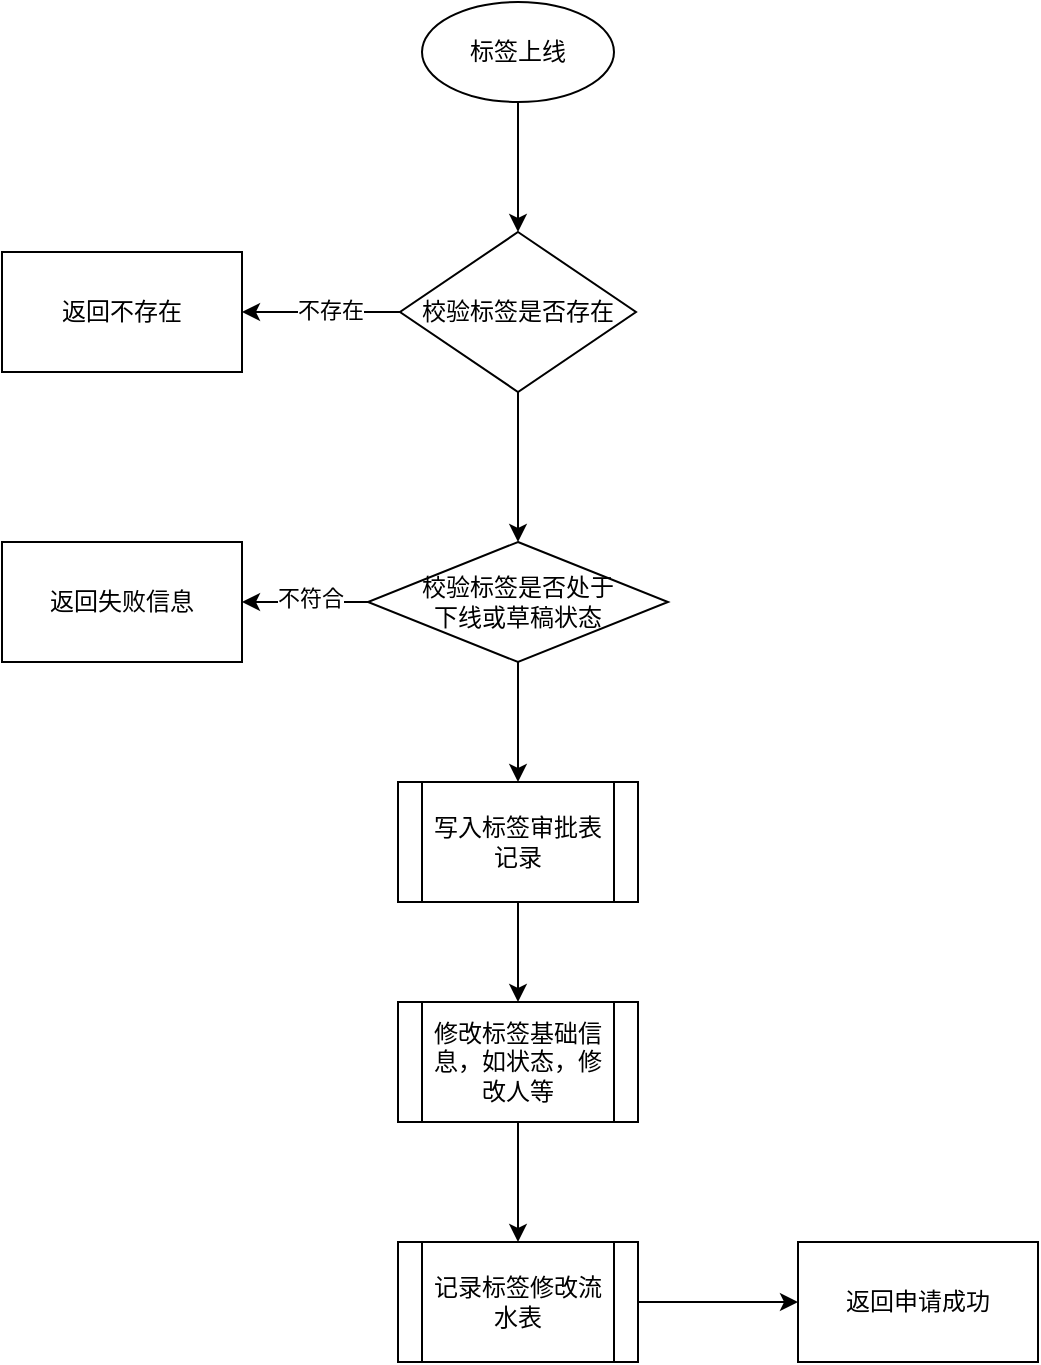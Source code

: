 <mxfile version="24.7.17">
  <diagram name="第 1 页" id="4OltFGKnqn2SeNBGY-Xo">
    <mxGraphModel dx="1026" dy="650" grid="1" gridSize="10" guides="1" tooltips="1" connect="1" arrows="1" fold="1" page="1" pageScale="1" pageWidth="827" pageHeight="1169" math="0" shadow="0">
      <root>
        <mxCell id="0" />
        <mxCell id="1" parent="0" />
        <mxCell id="uC9DRx_by4xYmF0WvetJ-3" value="" style="edgeStyle=orthogonalEdgeStyle;rounded=0;orthogonalLoop=1;jettySize=auto;html=1;" edge="1" parent="1" source="uC9DRx_by4xYmF0WvetJ-1" target="uC9DRx_by4xYmF0WvetJ-2">
          <mxGeometry relative="1" as="geometry" />
        </mxCell>
        <mxCell id="uC9DRx_by4xYmF0WvetJ-1" value="标签上线" style="ellipse;whiteSpace=wrap;html=1;" vertex="1" parent="1">
          <mxGeometry x="294" y="120" width="96" height="50" as="geometry" />
        </mxCell>
        <mxCell id="uC9DRx_by4xYmF0WvetJ-5" value="" style="edgeStyle=orthogonalEdgeStyle;rounded=0;orthogonalLoop=1;jettySize=auto;html=1;" edge="1" parent="1" source="uC9DRx_by4xYmF0WvetJ-2" target="uC9DRx_by4xYmF0WvetJ-4">
          <mxGeometry relative="1" as="geometry" />
        </mxCell>
        <mxCell id="uC9DRx_by4xYmF0WvetJ-6" value="不存在" style="edgeLabel;html=1;align=center;verticalAlign=middle;resizable=0;points=[];" vertex="1" connectable="0" parent="uC9DRx_by4xYmF0WvetJ-5">
          <mxGeometry x="-0.114" y="-1" relative="1" as="geometry">
            <mxPoint as="offset" />
          </mxGeometry>
        </mxCell>
        <mxCell id="uC9DRx_by4xYmF0WvetJ-8" value="" style="edgeStyle=orthogonalEdgeStyle;rounded=0;orthogonalLoop=1;jettySize=auto;html=1;" edge="1" parent="1" source="uC9DRx_by4xYmF0WvetJ-2" target="uC9DRx_by4xYmF0WvetJ-7">
          <mxGeometry relative="1" as="geometry" />
        </mxCell>
        <mxCell id="uC9DRx_by4xYmF0WvetJ-2" value="校验标签是否存在" style="rhombus;whiteSpace=wrap;html=1;" vertex="1" parent="1">
          <mxGeometry x="283" y="235" width="118" height="80" as="geometry" />
        </mxCell>
        <mxCell id="uC9DRx_by4xYmF0WvetJ-4" value="返回不存在" style="whiteSpace=wrap;html=1;" vertex="1" parent="1">
          <mxGeometry x="84" y="245" width="120" height="60" as="geometry" />
        </mxCell>
        <mxCell id="uC9DRx_by4xYmF0WvetJ-10" value="" style="edgeStyle=orthogonalEdgeStyle;rounded=0;orthogonalLoop=1;jettySize=auto;html=1;" edge="1" parent="1" source="uC9DRx_by4xYmF0WvetJ-7" target="uC9DRx_by4xYmF0WvetJ-9">
          <mxGeometry relative="1" as="geometry" />
        </mxCell>
        <mxCell id="uC9DRx_by4xYmF0WvetJ-11" value="不符合" style="edgeLabel;html=1;align=center;verticalAlign=middle;resizable=0;points=[];" vertex="1" connectable="0" parent="uC9DRx_by4xYmF0WvetJ-10">
          <mxGeometry x="-0.074" y="-2" relative="1" as="geometry">
            <mxPoint as="offset" />
          </mxGeometry>
        </mxCell>
        <mxCell id="uC9DRx_by4xYmF0WvetJ-13" value="" style="edgeStyle=orthogonalEdgeStyle;rounded=0;orthogonalLoop=1;jettySize=auto;html=1;" edge="1" parent="1" source="uC9DRx_by4xYmF0WvetJ-7" target="uC9DRx_by4xYmF0WvetJ-12">
          <mxGeometry relative="1" as="geometry" />
        </mxCell>
        <mxCell id="uC9DRx_by4xYmF0WvetJ-7" value="校验标签是否处于&lt;div&gt;下线或草稿状态&lt;/div&gt;" style="rhombus;whiteSpace=wrap;html=1;" vertex="1" parent="1">
          <mxGeometry x="267" y="390" width="150" height="60" as="geometry" />
        </mxCell>
        <mxCell id="uC9DRx_by4xYmF0WvetJ-9" value="返回失败信息" style="whiteSpace=wrap;html=1;" vertex="1" parent="1">
          <mxGeometry x="84" y="390" width="120" height="60" as="geometry" />
        </mxCell>
        <mxCell id="uC9DRx_by4xYmF0WvetJ-15" value="" style="edgeStyle=orthogonalEdgeStyle;rounded=0;orthogonalLoop=1;jettySize=auto;html=1;" edge="1" parent="1" source="uC9DRx_by4xYmF0WvetJ-12" target="uC9DRx_by4xYmF0WvetJ-14">
          <mxGeometry relative="1" as="geometry" />
        </mxCell>
        <mxCell id="uC9DRx_by4xYmF0WvetJ-12" value="写入标签审批表记录" style="shape=process;whiteSpace=wrap;html=1;backgroundOutline=1;" vertex="1" parent="1">
          <mxGeometry x="282" y="510" width="120" height="60" as="geometry" />
        </mxCell>
        <mxCell id="uC9DRx_by4xYmF0WvetJ-17" value="" style="edgeStyle=orthogonalEdgeStyle;rounded=0;orthogonalLoop=1;jettySize=auto;html=1;" edge="1" parent="1" source="uC9DRx_by4xYmF0WvetJ-14" target="uC9DRx_by4xYmF0WvetJ-16">
          <mxGeometry relative="1" as="geometry" />
        </mxCell>
        <mxCell id="uC9DRx_by4xYmF0WvetJ-14" value="修改标签基础信息，如状态，修改人等" style="shape=process;whiteSpace=wrap;html=1;backgroundOutline=1;" vertex="1" parent="1">
          <mxGeometry x="282" y="620" width="120" height="60" as="geometry" />
        </mxCell>
        <mxCell id="uC9DRx_by4xYmF0WvetJ-19" value="" style="edgeStyle=orthogonalEdgeStyle;rounded=0;orthogonalLoop=1;jettySize=auto;html=1;" edge="1" parent="1" source="uC9DRx_by4xYmF0WvetJ-16" target="uC9DRx_by4xYmF0WvetJ-18">
          <mxGeometry relative="1" as="geometry" />
        </mxCell>
        <mxCell id="uC9DRx_by4xYmF0WvetJ-16" value="记录标签修改流水表" style="shape=process;whiteSpace=wrap;html=1;backgroundOutline=1;" vertex="1" parent="1">
          <mxGeometry x="282" y="740" width="120" height="60" as="geometry" />
        </mxCell>
        <mxCell id="uC9DRx_by4xYmF0WvetJ-18" value="返回申请成功" style="whiteSpace=wrap;html=1;" vertex="1" parent="1">
          <mxGeometry x="482" y="740" width="120" height="60" as="geometry" />
        </mxCell>
      </root>
    </mxGraphModel>
  </diagram>
</mxfile>
